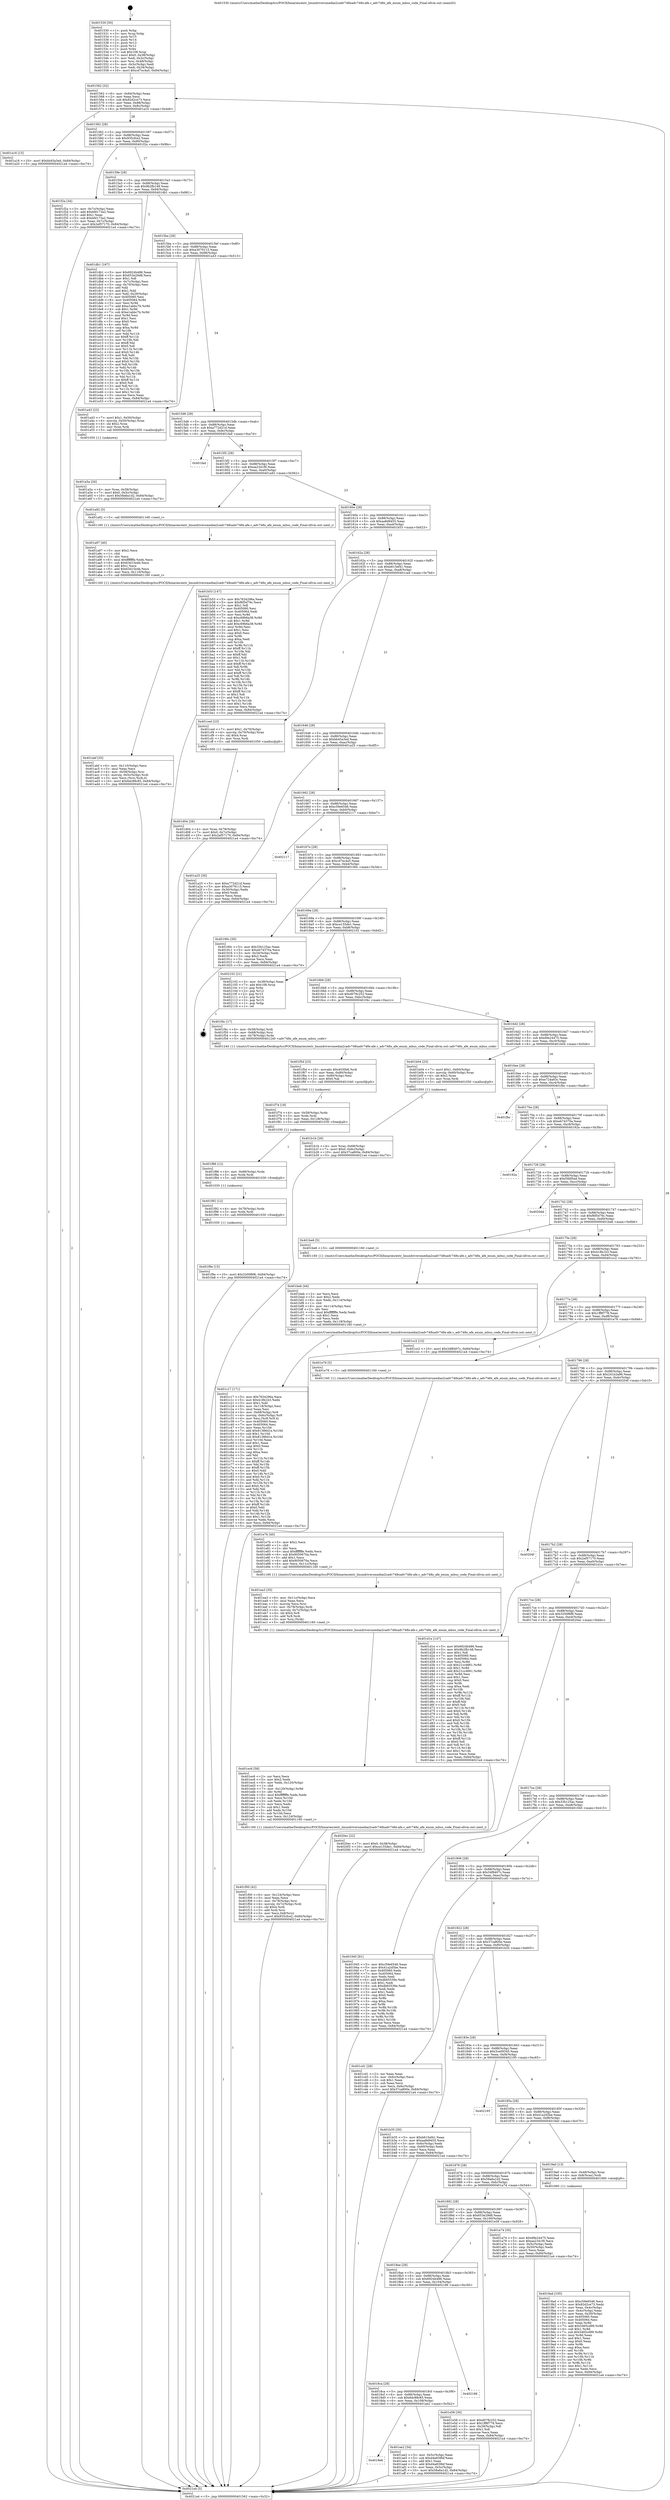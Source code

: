 digraph "0x401530" {
  label = "0x401530 (/mnt/c/Users/mathe/Desktop/tcc/POCII/binaries/extr_linuxdriversmediai2cadv748xadv748x-afe.c_adv748x_afe_enum_mbus_code_Final-ollvm.out::main(0))"
  labelloc = "t"
  node[shape=record]

  Entry [label="",width=0.3,height=0.3,shape=circle,fillcolor=black,style=filled]
  "0x401562" [label="{
     0x401562 [32]\l
     | [instrs]\l
     &nbsp;&nbsp;0x401562 \<+6\>: mov -0x84(%rbp),%eax\l
     &nbsp;&nbsp;0x401568 \<+2\>: mov %eax,%ecx\l
     &nbsp;&nbsp;0x40156a \<+6\>: sub $0x82d2ce73,%ecx\l
     &nbsp;&nbsp;0x401570 \<+6\>: mov %eax,-0x88(%rbp)\l
     &nbsp;&nbsp;0x401576 \<+6\>: mov %ecx,-0x8c(%rbp)\l
     &nbsp;&nbsp;0x40157c \<+6\>: je 0000000000401a16 \<main+0x4e6\>\l
  }"]
  "0x401a16" [label="{
     0x401a16 [15]\l
     | [instrs]\l
     &nbsp;&nbsp;0x401a16 \<+10\>: movl $0xbb45a3ed,-0x84(%rbp)\l
     &nbsp;&nbsp;0x401a20 \<+5\>: jmp 00000000004021a4 \<main+0xc74\>\l
  }"]
  "0x401582" [label="{
     0x401582 [28]\l
     | [instrs]\l
     &nbsp;&nbsp;0x401582 \<+5\>: jmp 0000000000401587 \<main+0x57\>\l
     &nbsp;&nbsp;0x401587 \<+6\>: mov -0x88(%rbp),%eax\l
     &nbsp;&nbsp;0x40158d \<+5\>: sub $0x935cfce2,%eax\l
     &nbsp;&nbsp;0x401592 \<+6\>: mov %eax,-0x90(%rbp)\l
     &nbsp;&nbsp;0x401598 \<+6\>: je 0000000000401f2a \<main+0x9fa\>\l
  }"]
  Exit [label="",width=0.3,height=0.3,shape=circle,fillcolor=black,style=filled,peripheries=2]
  "0x401f2a" [label="{
     0x401f2a [34]\l
     | [instrs]\l
     &nbsp;&nbsp;0x401f2a \<+3\>: mov -0x7c(%rbp),%eax\l
     &nbsp;&nbsp;0x401f2d \<+5\>: add $0xbfd173a2,%eax\l
     &nbsp;&nbsp;0x401f32 \<+3\>: add $0x1,%eax\l
     &nbsp;&nbsp;0x401f35 \<+5\>: sub $0xbfd173a2,%eax\l
     &nbsp;&nbsp;0x401f3a \<+3\>: mov %eax,-0x7c(%rbp)\l
     &nbsp;&nbsp;0x401f3d \<+10\>: movl $0x2ef57170,-0x84(%rbp)\l
     &nbsp;&nbsp;0x401f47 \<+5\>: jmp 00000000004021a4 \<main+0xc74\>\l
  }"]
  "0x40159e" [label="{
     0x40159e [28]\l
     | [instrs]\l
     &nbsp;&nbsp;0x40159e \<+5\>: jmp 00000000004015a3 \<main+0x73\>\l
     &nbsp;&nbsp;0x4015a3 \<+6\>: mov -0x88(%rbp),%eax\l
     &nbsp;&nbsp;0x4015a9 \<+5\>: sub $0x9b2fb148,%eax\l
     &nbsp;&nbsp;0x4015ae \<+6\>: mov %eax,-0x94(%rbp)\l
     &nbsp;&nbsp;0x4015b4 \<+6\>: je 0000000000401db1 \<main+0x881\>\l
  }"]
  "0x401f9e" [label="{
     0x401f9e [15]\l
     | [instrs]\l
     &nbsp;&nbsp;0x401f9e \<+10\>: movl $0x3200f6f6,-0x84(%rbp)\l
     &nbsp;&nbsp;0x401fa8 \<+5\>: jmp 00000000004021a4 \<main+0xc74\>\l
  }"]
  "0x401db1" [label="{
     0x401db1 [167]\l
     | [instrs]\l
     &nbsp;&nbsp;0x401db1 \<+5\>: mov $0x6924b486,%eax\l
     &nbsp;&nbsp;0x401db6 \<+5\>: mov $0x653e29d8,%ecx\l
     &nbsp;&nbsp;0x401dbb \<+2\>: mov $0x1,%dl\l
     &nbsp;&nbsp;0x401dbd \<+3\>: mov -0x7c(%rbp),%esi\l
     &nbsp;&nbsp;0x401dc0 \<+3\>: cmp -0x70(%rbp),%esi\l
     &nbsp;&nbsp;0x401dc3 \<+4\>: setl %dil\l
     &nbsp;&nbsp;0x401dc7 \<+4\>: and $0x1,%dil\l
     &nbsp;&nbsp;0x401dcb \<+4\>: mov %dil,-0x29(%rbp)\l
     &nbsp;&nbsp;0x401dcf \<+7\>: mov 0x405060,%esi\l
     &nbsp;&nbsp;0x401dd6 \<+8\>: mov 0x405064,%r8d\l
     &nbsp;&nbsp;0x401dde \<+3\>: mov %esi,%r9d\l
     &nbsp;&nbsp;0x401de1 \<+7\>: add $0xe1abbc7b,%r9d\l
     &nbsp;&nbsp;0x401de8 \<+4\>: sub $0x1,%r9d\l
     &nbsp;&nbsp;0x401dec \<+7\>: sub $0xe1abbc7b,%r9d\l
     &nbsp;&nbsp;0x401df3 \<+4\>: imul %r9d,%esi\l
     &nbsp;&nbsp;0x401df7 \<+3\>: and $0x1,%esi\l
     &nbsp;&nbsp;0x401dfa \<+3\>: cmp $0x0,%esi\l
     &nbsp;&nbsp;0x401dfd \<+4\>: sete %dil\l
     &nbsp;&nbsp;0x401e01 \<+4\>: cmp $0xa,%r8d\l
     &nbsp;&nbsp;0x401e05 \<+4\>: setl %r10b\l
     &nbsp;&nbsp;0x401e09 \<+3\>: mov %dil,%r11b\l
     &nbsp;&nbsp;0x401e0c \<+4\>: xor $0xff,%r11b\l
     &nbsp;&nbsp;0x401e10 \<+3\>: mov %r10b,%bl\l
     &nbsp;&nbsp;0x401e13 \<+3\>: xor $0xff,%bl\l
     &nbsp;&nbsp;0x401e16 \<+3\>: xor $0x0,%dl\l
     &nbsp;&nbsp;0x401e19 \<+3\>: mov %r11b,%r14b\l
     &nbsp;&nbsp;0x401e1c \<+4\>: and $0x0,%r14b\l
     &nbsp;&nbsp;0x401e20 \<+3\>: and %dl,%dil\l
     &nbsp;&nbsp;0x401e23 \<+3\>: mov %bl,%r15b\l
     &nbsp;&nbsp;0x401e26 \<+4\>: and $0x0,%r15b\l
     &nbsp;&nbsp;0x401e2a \<+3\>: and %dl,%r10b\l
     &nbsp;&nbsp;0x401e2d \<+3\>: or %dil,%r14b\l
     &nbsp;&nbsp;0x401e30 \<+3\>: or %r10b,%r15b\l
     &nbsp;&nbsp;0x401e33 \<+3\>: xor %r15b,%r14b\l
     &nbsp;&nbsp;0x401e36 \<+3\>: or %bl,%r11b\l
     &nbsp;&nbsp;0x401e39 \<+4\>: xor $0xff,%r11b\l
     &nbsp;&nbsp;0x401e3d \<+3\>: or $0x0,%dl\l
     &nbsp;&nbsp;0x401e40 \<+3\>: and %dl,%r11b\l
     &nbsp;&nbsp;0x401e43 \<+3\>: or %r11b,%r14b\l
     &nbsp;&nbsp;0x401e46 \<+4\>: test $0x1,%r14b\l
     &nbsp;&nbsp;0x401e4a \<+3\>: cmovne %ecx,%eax\l
     &nbsp;&nbsp;0x401e4d \<+6\>: mov %eax,-0x84(%rbp)\l
     &nbsp;&nbsp;0x401e53 \<+5\>: jmp 00000000004021a4 \<main+0xc74\>\l
  }"]
  "0x4015ba" [label="{
     0x4015ba [28]\l
     | [instrs]\l
     &nbsp;&nbsp;0x4015ba \<+5\>: jmp 00000000004015bf \<main+0x8f\>\l
     &nbsp;&nbsp;0x4015bf \<+6\>: mov -0x88(%rbp),%eax\l
     &nbsp;&nbsp;0x4015c5 \<+5\>: sub $0xa3079115,%eax\l
     &nbsp;&nbsp;0x4015ca \<+6\>: mov %eax,-0x98(%rbp)\l
     &nbsp;&nbsp;0x4015d0 \<+6\>: je 0000000000401a43 \<main+0x513\>\l
  }"]
  "0x401f92" [label="{
     0x401f92 [12]\l
     | [instrs]\l
     &nbsp;&nbsp;0x401f92 \<+4\>: mov -0x78(%rbp),%rdx\l
     &nbsp;&nbsp;0x401f96 \<+3\>: mov %rdx,%rdi\l
     &nbsp;&nbsp;0x401f99 \<+5\>: call 0000000000401030 \<free@plt\>\l
     | [calls]\l
     &nbsp;&nbsp;0x401030 \{1\} (unknown)\l
  }"]
  "0x401a43" [label="{
     0x401a43 [23]\l
     | [instrs]\l
     &nbsp;&nbsp;0x401a43 \<+7\>: movl $0x1,-0x50(%rbp)\l
     &nbsp;&nbsp;0x401a4a \<+4\>: movslq -0x50(%rbp),%rax\l
     &nbsp;&nbsp;0x401a4e \<+4\>: shl $0x2,%rax\l
     &nbsp;&nbsp;0x401a52 \<+3\>: mov %rax,%rdi\l
     &nbsp;&nbsp;0x401a55 \<+5\>: call 0000000000401050 \<malloc@plt\>\l
     | [calls]\l
     &nbsp;&nbsp;0x401050 \{1\} (unknown)\l
  }"]
  "0x4015d6" [label="{
     0x4015d6 [28]\l
     | [instrs]\l
     &nbsp;&nbsp;0x4015d6 \<+5\>: jmp 00000000004015db \<main+0xab\>\l
     &nbsp;&nbsp;0x4015db \<+6\>: mov -0x88(%rbp),%eax\l
     &nbsp;&nbsp;0x4015e1 \<+5\>: sub $0xa772d21d,%eax\l
     &nbsp;&nbsp;0x4015e6 \<+6\>: mov %eax,-0x9c(%rbp)\l
     &nbsp;&nbsp;0x4015ec \<+6\>: je 0000000000401fad \<main+0xa7d\>\l
  }"]
  "0x401f86" [label="{
     0x401f86 [12]\l
     | [instrs]\l
     &nbsp;&nbsp;0x401f86 \<+4\>: mov -0x68(%rbp),%rdx\l
     &nbsp;&nbsp;0x401f8a \<+3\>: mov %rdx,%rdi\l
     &nbsp;&nbsp;0x401f8d \<+5\>: call 0000000000401030 \<free@plt\>\l
     | [calls]\l
     &nbsp;&nbsp;0x401030 \{1\} (unknown)\l
  }"]
  "0x401fad" [label="{
     0x401fad\l
  }", style=dashed]
  "0x4015f2" [label="{
     0x4015f2 [28]\l
     | [instrs]\l
     &nbsp;&nbsp;0x4015f2 \<+5\>: jmp 00000000004015f7 \<main+0xc7\>\l
     &nbsp;&nbsp;0x4015f7 \<+6\>: mov -0x88(%rbp),%eax\l
     &nbsp;&nbsp;0x4015fd \<+5\>: sub $0xaa2341f0,%eax\l
     &nbsp;&nbsp;0x401602 \<+6\>: mov %eax,-0xa0(%rbp)\l
     &nbsp;&nbsp;0x401608 \<+6\>: je 0000000000401a92 \<main+0x562\>\l
  }"]
  "0x401f74" [label="{
     0x401f74 [18]\l
     | [instrs]\l
     &nbsp;&nbsp;0x401f74 \<+4\>: mov -0x58(%rbp),%rdx\l
     &nbsp;&nbsp;0x401f78 \<+3\>: mov %rdx,%rdi\l
     &nbsp;&nbsp;0x401f7b \<+6\>: mov %eax,-0x128(%rbp)\l
     &nbsp;&nbsp;0x401f81 \<+5\>: call 0000000000401030 \<free@plt\>\l
     | [calls]\l
     &nbsp;&nbsp;0x401030 \{1\} (unknown)\l
  }"]
  "0x401a92" [label="{
     0x401a92 [5]\l
     | [instrs]\l
     &nbsp;&nbsp;0x401a92 \<+5\>: call 0000000000401160 \<next_i\>\l
     | [calls]\l
     &nbsp;&nbsp;0x401160 \{1\} (/mnt/c/Users/mathe/Desktop/tcc/POCII/binaries/extr_linuxdriversmediai2cadv748xadv748x-afe.c_adv748x_afe_enum_mbus_code_Final-ollvm.out::next_i)\l
  }"]
  "0x40160e" [label="{
     0x40160e [28]\l
     | [instrs]\l
     &nbsp;&nbsp;0x40160e \<+5\>: jmp 0000000000401613 \<main+0xe3\>\l
     &nbsp;&nbsp;0x401613 \<+6\>: mov -0x88(%rbp),%eax\l
     &nbsp;&nbsp;0x401619 \<+5\>: sub $0xaa8d9455,%eax\l
     &nbsp;&nbsp;0x40161e \<+6\>: mov %eax,-0xa4(%rbp)\l
     &nbsp;&nbsp;0x401624 \<+6\>: je 0000000000401b53 \<main+0x623\>\l
  }"]
  "0x401f5d" [label="{
     0x401f5d [23]\l
     | [instrs]\l
     &nbsp;&nbsp;0x401f5d \<+10\>: movabs $0x4030b6,%rdi\l
     &nbsp;&nbsp;0x401f67 \<+3\>: mov %eax,-0x80(%rbp)\l
     &nbsp;&nbsp;0x401f6a \<+3\>: mov -0x80(%rbp),%esi\l
     &nbsp;&nbsp;0x401f6d \<+2\>: mov $0x0,%al\l
     &nbsp;&nbsp;0x401f6f \<+5\>: call 0000000000401040 \<printf@plt\>\l
     | [calls]\l
     &nbsp;&nbsp;0x401040 \{1\} (unknown)\l
  }"]
  "0x401b53" [label="{
     0x401b53 [147]\l
     | [instrs]\l
     &nbsp;&nbsp;0x401b53 \<+5\>: mov $0x7634296a,%eax\l
     &nbsp;&nbsp;0x401b58 \<+5\>: mov $0xf6f5d76c,%ecx\l
     &nbsp;&nbsp;0x401b5d \<+2\>: mov $0x1,%dl\l
     &nbsp;&nbsp;0x401b5f \<+7\>: mov 0x405060,%esi\l
     &nbsp;&nbsp;0x401b66 \<+7\>: mov 0x405064,%edi\l
     &nbsp;&nbsp;0x401b6d \<+3\>: mov %esi,%r8d\l
     &nbsp;&nbsp;0x401b70 \<+7\>: sub $0xc69b6a38,%r8d\l
     &nbsp;&nbsp;0x401b77 \<+4\>: sub $0x1,%r8d\l
     &nbsp;&nbsp;0x401b7b \<+7\>: add $0xc69b6a38,%r8d\l
     &nbsp;&nbsp;0x401b82 \<+4\>: imul %r8d,%esi\l
     &nbsp;&nbsp;0x401b86 \<+3\>: and $0x1,%esi\l
     &nbsp;&nbsp;0x401b89 \<+3\>: cmp $0x0,%esi\l
     &nbsp;&nbsp;0x401b8c \<+4\>: sete %r9b\l
     &nbsp;&nbsp;0x401b90 \<+3\>: cmp $0xa,%edi\l
     &nbsp;&nbsp;0x401b93 \<+4\>: setl %r10b\l
     &nbsp;&nbsp;0x401b97 \<+3\>: mov %r9b,%r11b\l
     &nbsp;&nbsp;0x401b9a \<+4\>: xor $0xff,%r11b\l
     &nbsp;&nbsp;0x401b9e \<+3\>: mov %r10b,%bl\l
     &nbsp;&nbsp;0x401ba1 \<+3\>: xor $0xff,%bl\l
     &nbsp;&nbsp;0x401ba4 \<+3\>: xor $0x1,%dl\l
     &nbsp;&nbsp;0x401ba7 \<+3\>: mov %r11b,%r14b\l
     &nbsp;&nbsp;0x401baa \<+4\>: and $0xff,%r14b\l
     &nbsp;&nbsp;0x401bae \<+3\>: and %dl,%r9b\l
     &nbsp;&nbsp;0x401bb1 \<+3\>: mov %bl,%r15b\l
     &nbsp;&nbsp;0x401bb4 \<+4\>: and $0xff,%r15b\l
     &nbsp;&nbsp;0x401bb8 \<+3\>: and %dl,%r10b\l
     &nbsp;&nbsp;0x401bbb \<+3\>: or %r9b,%r14b\l
     &nbsp;&nbsp;0x401bbe \<+3\>: or %r10b,%r15b\l
     &nbsp;&nbsp;0x401bc1 \<+3\>: xor %r15b,%r14b\l
     &nbsp;&nbsp;0x401bc4 \<+3\>: or %bl,%r11b\l
     &nbsp;&nbsp;0x401bc7 \<+4\>: xor $0xff,%r11b\l
     &nbsp;&nbsp;0x401bcb \<+3\>: or $0x1,%dl\l
     &nbsp;&nbsp;0x401bce \<+3\>: and %dl,%r11b\l
     &nbsp;&nbsp;0x401bd1 \<+3\>: or %r11b,%r14b\l
     &nbsp;&nbsp;0x401bd4 \<+4\>: test $0x1,%r14b\l
     &nbsp;&nbsp;0x401bd8 \<+3\>: cmovne %ecx,%eax\l
     &nbsp;&nbsp;0x401bdb \<+6\>: mov %eax,-0x84(%rbp)\l
     &nbsp;&nbsp;0x401be1 \<+5\>: jmp 00000000004021a4 \<main+0xc74\>\l
  }"]
  "0x40162a" [label="{
     0x40162a [28]\l
     | [instrs]\l
     &nbsp;&nbsp;0x40162a \<+5\>: jmp 000000000040162f \<main+0xff\>\l
     &nbsp;&nbsp;0x40162f \<+6\>: mov -0x88(%rbp),%eax\l
     &nbsp;&nbsp;0x401635 \<+5\>: sub $0xb615ef41,%eax\l
     &nbsp;&nbsp;0x40163a \<+6\>: mov %eax,-0xa8(%rbp)\l
     &nbsp;&nbsp;0x401640 \<+6\>: je 0000000000401ced \<main+0x7bd\>\l
  }"]
  "0x401f00" [label="{
     0x401f00 [42]\l
     | [instrs]\l
     &nbsp;&nbsp;0x401f00 \<+6\>: mov -0x124(%rbp),%ecx\l
     &nbsp;&nbsp;0x401f06 \<+3\>: imul %eax,%ecx\l
     &nbsp;&nbsp;0x401f09 \<+4\>: mov -0x78(%rbp),%rsi\l
     &nbsp;&nbsp;0x401f0d \<+4\>: movslq -0x7c(%rbp),%rdi\l
     &nbsp;&nbsp;0x401f11 \<+4\>: shl $0x4,%rdi\l
     &nbsp;&nbsp;0x401f15 \<+3\>: add %rdi,%rsi\l
     &nbsp;&nbsp;0x401f18 \<+3\>: mov %ecx,0x8(%rsi)\l
     &nbsp;&nbsp;0x401f1b \<+10\>: movl $0x935cfce2,-0x84(%rbp)\l
     &nbsp;&nbsp;0x401f25 \<+5\>: jmp 00000000004021a4 \<main+0xc74\>\l
  }"]
  "0x401ced" [label="{
     0x401ced [23]\l
     | [instrs]\l
     &nbsp;&nbsp;0x401ced \<+7\>: movl $0x1,-0x70(%rbp)\l
     &nbsp;&nbsp;0x401cf4 \<+4\>: movslq -0x70(%rbp),%rax\l
     &nbsp;&nbsp;0x401cf8 \<+4\>: shl $0x4,%rax\l
     &nbsp;&nbsp;0x401cfc \<+3\>: mov %rax,%rdi\l
     &nbsp;&nbsp;0x401cff \<+5\>: call 0000000000401050 \<malloc@plt\>\l
     | [calls]\l
     &nbsp;&nbsp;0x401050 \{1\} (unknown)\l
  }"]
  "0x401646" [label="{
     0x401646 [28]\l
     | [instrs]\l
     &nbsp;&nbsp;0x401646 \<+5\>: jmp 000000000040164b \<main+0x11b\>\l
     &nbsp;&nbsp;0x40164b \<+6\>: mov -0x88(%rbp),%eax\l
     &nbsp;&nbsp;0x401651 \<+5\>: sub $0xbb45a3ed,%eax\l
     &nbsp;&nbsp;0x401656 \<+6\>: mov %eax,-0xac(%rbp)\l
     &nbsp;&nbsp;0x40165c \<+6\>: je 0000000000401a25 \<main+0x4f5\>\l
  }"]
  "0x401ec6" [label="{
     0x401ec6 [58]\l
     | [instrs]\l
     &nbsp;&nbsp;0x401ec6 \<+2\>: xor %ecx,%ecx\l
     &nbsp;&nbsp;0x401ec8 \<+5\>: mov $0x2,%edx\l
     &nbsp;&nbsp;0x401ecd \<+6\>: mov %edx,-0x120(%rbp)\l
     &nbsp;&nbsp;0x401ed3 \<+1\>: cltd\l
     &nbsp;&nbsp;0x401ed4 \<+7\>: mov -0x120(%rbp),%r9d\l
     &nbsp;&nbsp;0x401edb \<+3\>: idiv %r9d\l
     &nbsp;&nbsp;0x401ede \<+6\>: imul $0xfffffffe,%edx,%edx\l
     &nbsp;&nbsp;0x401ee4 \<+3\>: mov %ecx,%r10d\l
     &nbsp;&nbsp;0x401ee7 \<+3\>: sub %edx,%r10d\l
     &nbsp;&nbsp;0x401eea \<+2\>: mov %ecx,%edx\l
     &nbsp;&nbsp;0x401eec \<+3\>: sub $0x1,%edx\l
     &nbsp;&nbsp;0x401eef \<+3\>: add %edx,%r10d\l
     &nbsp;&nbsp;0x401ef2 \<+3\>: sub %r10d,%ecx\l
     &nbsp;&nbsp;0x401ef5 \<+6\>: mov %ecx,-0x124(%rbp)\l
     &nbsp;&nbsp;0x401efb \<+5\>: call 0000000000401160 \<next_i\>\l
     | [calls]\l
     &nbsp;&nbsp;0x401160 \{1\} (/mnt/c/Users/mathe/Desktop/tcc/POCII/binaries/extr_linuxdriversmediai2cadv748xadv748x-afe.c_adv748x_afe_enum_mbus_code_Final-ollvm.out::next_i)\l
  }"]
  "0x401a25" [label="{
     0x401a25 [30]\l
     | [instrs]\l
     &nbsp;&nbsp;0x401a25 \<+5\>: mov $0xa772d21d,%eax\l
     &nbsp;&nbsp;0x401a2a \<+5\>: mov $0xa3079115,%ecx\l
     &nbsp;&nbsp;0x401a2f \<+3\>: mov -0x30(%rbp),%edx\l
     &nbsp;&nbsp;0x401a32 \<+3\>: cmp $0x0,%edx\l
     &nbsp;&nbsp;0x401a35 \<+3\>: cmove %ecx,%eax\l
     &nbsp;&nbsp;0x401a38 \<+6\>: mov %eax,-0x84(%rbp)\l
     &nbsp;&nbsp;0x401a3e \<+5\>: jmp 00000000004021a4 \<main+0xc74\>\l
  }"]
  "0x401662" [label="{
     0x401662 [28]\l
     | [instrs]\l
     &nbsp;&nbsp;0x401662 \<+5\>: jmp 0000000000401667 \<main+0x137\>\l
     &nbsp;&nbsp;0x401667 \<+6\>: mov -0x88(%rbp),%eax\l
     &nbsp;&nbsp;0x40166d \<+5\>: sub $0xc59e6546,%eax\l
     &nbsp;&nbsp;0x401672 \<+6\>: mov %eax,-0xb0(%rbp)\l
     &nbsp;&nbsp;0x401678 \<+6\>: je 0000000000402117 \<main+0xbe7\>\l
  }"]
  "0x401ea3" [label="{
     0x401ea3 [35]\l
     | [instrs]\l
     &nbsp;&nbsp;0x401ea3 \<+6\>: mov -0x11c(%rbp),%ecx\l
     &nbsp;&nbsp;0x401ea9 \<+3\>: imul %eax,%ecx\l
     &nbsp;&nbsp;0x401eac \<+3\>: movslq %ecx,%rsi\l
     &nbsp;&nbsp;0x401eaf \<+4\>: mov -0x78(%rbp),%rdi\l
     &nbsp;&nbsp;0x401eb3 \<+4\>: movslq -0x7c(%rbp),%r8\l
     &nbsp;&nbsp;0x401eb7 \<+4\>: shl $0x4,%r8\l
     &nbsp;&nbsp;0x401ebb \<+3\>: add %r8,%rdi\l
     &nbsp;&nbsp;0x401ebe \<+3\>: mov %rsi,(%rdi)\l
     &nbsp;&nbsp;0x401ec1 \<+5\>: call 0000000000401160 \<next_i\>\l
     | [calls]\l
     &nbsp;&nbsp;0x401160 \{1\} (/mnt/c/Users/mathe/Desktop/tcc/POCII/binaries/extr_linuxdriversmediai2cadv748xadv748x-afe.c_adv748x_afe_enum_mbus_code_Final-ollvm.out::next_i)\l
  }"]
  "0x402117" [label="{
     0x402117\l
  }", style=dashed]
  "0x40167e" [label="{
     0x40167e [28]\l
     | [instrs]\l
     &nbsp;&nbsp;0x40167e \<+5\>: jmp 0000000000401683 \<main+0x153\>\l
     &nbsp;&nbsp;0x401683 \<+6\>: mov -0x88(%rbp),%eax\l
     &nbsp;&nbsp;0x401689 \<+5\>: sub $0xcd7ec4a5,%eax\l
     &nbsp;&nbsp;0x40168e \<+6\>: mov %eax,-0xb4(%rbp)\l
     &nbsp;&nbsp;0x401694 \<+6\>: je 000000000040190c \<main+0x3dc\>\l
  }"]
  "0x401e7b" [label="{
     0x401e7b [40]\l
     | [instrs]\l
     &nbsp;&nbsp;0x401e7b \<+5\>: mov $0x2,%ecx\l
     &nbsp;&nbsp;0x401e80 \<+1\>: cltd\l
     &nbsp;&nbsp;0x401e81 \<+2\>: idiv %ecx\l
     &nbsp;&nbsp;0x401e83 \<+6\>: imul $0xfffffffe,%edx,%ecx\l
     &nbsp;&nbsp;0x401e89 \<+6\>: sub $0x9050670a,%ecx\l
     &nbsp;&nbsp;0x401e8f \<+3\>: add $0x1,%ecx\l
     &nbsp;&nbsp;0x401e92 \<+6\>: add $0x9050670a,%ecx\l
     &nbsp;&nbsp;0x401e98 \<+6\>: mov %ecx,-0x11c(%rbp)\l
     &nbsp;&nbsp;0x401e9e \<+5\>: call 0000000000401160 \<next_i\>\l
     | [calls]\l
     &nbsp;&nbsp;0x401160 \{1\} (/mnt/c/Users/mathe/Desktop/tcc/POCII/binaries/extr_linuxdriversmediai2cadv748xadv748x-afe.c_adv748x_afe_enum_mbus_code_Final-ollvm.out::next_i)\l
  }"]
  "0x40190c" [label="{
     0x40190c [30]\l
     | [instrs]\l
     &nbsp;&nbsp;0x40190c \<+5\>: mov $0x33b125ac,%eax\l
     &nbsp;&nbsp;0x401911 \<+5\>: mov $0xeb74370a,%ecx\l
     &nbsp;&nbsp;0x401916 \<+3\>: mov -0x34(%rbp),%edx\l
     &nbsp;&nbsp;0x401919 \<+3\>: cmp $0x2,%edx\l
     &nbsp;&nbsp;0x40191c \<+3\>: cmovne %ecx,%eax\l
     &nbsp;&nbsp;0x40191f \<+6\>: mov %eax,-0x84(%rbp)\l
     &nbsp;&nbsp;0x401925 \<+5\>: jmp 00000000004021a4 \<main+0xc74\>\l
  }"]
  "0x40169a" [label="{
     0x40169a [28]\l
     | [instrs]\l
     &nbsp;&nbsp;0x40169a \<+5\>: jmp 000000000040169f \<main+0x16f\>\l
     &nbsp;&nbsp;0x40169f \<+6\>: mov -0x88(%rbp),%eax\l
     &nbsp;&nbsp;0x4016a5 \<+5\>: sub $0xce155de1,%eax\l
     &nbsp;&nbsp;0x4016aa \<+6\>: mov %eax,-0xb8(%rbp)\l
     &nbsp;&nbsp;0x4016b0 \<+6\>: je 0000000000402102 \<main+0xbd2\>\l
  }"]
  "0x4021a4" [label="{
     0x4021a4 [5]\l
     | [instrs]\l
     &nbsp;&nbsp;0x4021a4 \<+5\>: jmp 0000000000401562 \<main+0x32\>\l
  }"]
  "0x401530" [label="{
     0x401530 [50]\l
     | [instrs]\l
     &nbsp;&nbsp;0x401530 \<+1\>: push %rbp\l
     &nbsp;&nbsp;0x401531 \<+3\>: mov %rsp,%rbp\l
     &nbsp;&nbsp;0x401534 \<+2\>: push %r15\l
     &nbsp;&nbsp;0x401536 \<+2\>: push %r14\l
     &nbsp;&nbsp;0x401538 \<+2\>: push %r13\l
     &nbsp;&nbsp;0x40153a \<+2\>: push %r12\l
     &nbsp;&nbsp;0x40153c \<+1\>: push %rbx\l
     &nbsp;&nbsp;0x40153d \<+7\>: sub $0x108,%rsp\l
     &nbsp;&nbsp;0x401544 \<+7\>: movl $0x0,-0x38(%rbp)\l
     &nbsp;&nbsp;0x40154b \<+3\>: mov %edi,-0x3c(%rbp)\l
     &nbsp;&nbsp;0x40154e \<+4\>: mov %rsi,-0x48(%rbp)\l
     &nbsp;&nbsp;0x401552 \<+3\>: mov -0x3c(%rbp),%edi\l
     &nbsp;&nbsp;0x401555 \<+3\>: mov %edi,-0x34(%rbp)\l
     &nbsp;&nbsp;0x401558 \<+10\>: movl $0xcd7ec4a5,-0x84(%rbp)\l
  }"]
  "0x401d04" [label="{
     0x401d04 [26]\l
     | [instrs]\l
     &nbsp;&nbsp;0x401d04 \<+4\>: mov %rax,-0x78(%rbp)\l
     &nbsp;&nbsp;0x401d08 \<+7\>: movl $0x0,-0x7c(%rbp)\l
     &nbsp;&nbsp;0x401d0f \<+10\>: movl $0x2ef57170,-0x84(%rbp)\l
     &nbsp;&nbsp;0x401d19 \<+5\>: jmp 00000000004021a4 \<main+0xc74\>\l
  }"]
  "0x402102" [label="{
     0x402102 [21]\l
     | [instrs]\l
     &nbsp;&nbsp;0x402102 \<+3\>: mov -0x38(%rbp),%eax\l
     &nbsp;&nbsp;0x402105 \<+7\>: add $0x108,%rsp\l
     &nbsp;&nbsp;0x40210c \<+1\>: pop %rbx\l
     &nbsp;&nbsp;0x40210d \<+2\>: pop %r12\l
     &nbsp;&nbsp;0x40210f \<+2\>: pop %r13\l
     &nbsp;&nbsp;0x402111 \<+2\>: pop %r14\l
     &nbsp;&nbsp;0x402113 \<+2\>: pop %r15\l
     &nbsp;&nbsp;0x402115 \<+1\>: pop %rbp\l
     &nbsp;&nbsp;0x402116 \<+1\>: ret\l
  }"]
  "0x4016b6" [label="{
     0x4016b6 [28]\l
     | [instrs]\l
     &nbsp;&nbsp;0x4016b6 \<+5\>: jmp 00000000004016bb \<main+0x18b\>\l
     &nbsp;&nbsp;0x4016bb \<+6\>: mov -0x88(%rbp),%eax\l
     &nbsp;&nbsp;0x4016c1 \<+5\>: sub $0xd079c252,%eax\l
     &nbsp;&nbsp;0x4016c6 \<+6\>: mov %eax,-0xbc(%rbp)\l
     &nbsp;&nbsp;0x4016cc \<+6\>: je 0000000000401f4c \<main+0xa1c\>\l
  }"]
  "0x401c17" [label="{
     0x401c17 [171]\l
     | [instrs]\l
     &nbsp;&nbsp;0x401c17 \<+5\>: mov $0x7634296a,%ecx\l
     &nbsp;&nbsp;0x401c1c \<+5\>: mov $0x418b1b3,%edx\l
     &nbsp;&nbsp;0x401c21 \<+3\>: mov $0x1,%dil\l
     &nbsp;&nbsp;0x401c24 \<+6\>: mov -0x118(%rbp),%esi\l
     &nbsp;&nbsp;0x401c2a \<+3\>: imul %eax,%esi\l
     &nbsp;&nbsp;0x401c2d \<+4\>: mov -0x68(%rbp),%r8\l
     &nbsp;&nbsp;0x401c31 \<+4\>: movslq -0x6c(%rbp),%r9\l
     &nbsp;&nbsp;0x401c35 \<+4\>: mov %esi,(%r8,%r9,4)\l
     &nbsp;&nbsp;0x401c39 \<+7\>: mov 0x405060,%eax\l
     &nbsp;&nbsp;0x401c40 \<+7\>: mov 0x405064,%esi\l
     &nbsp;&nbsp;0x401c47 \<+3\>: mov %eax,%r10d\l
     &nbsp;&nbsp;0x401c4a \<+7\>: add $0x81386d1e,%r10d\l
     &nbsp;&nbsp;0x401c51 \<+4\>: sub $0x1,%r10d\l
     &nbsp;&nbsp;0x401c55 \<+7\>: sub $0x81386d1e,%r10d\l
     &nbsp;&nbsp;0x401c5c \<+4\>: imul %r10d,%eax\l
     &nbsp;&nbsp;0x401c60 \<+3\>: and $0x1,%eax\l
     &nbsp;&nbsp;0x401c63 \<+3\>: cmp $0x0,%eax\l
     &nbsp;&nbsp;0x401c66 \<+4\>: sete %r11b\l
     &nbsp;&nbsp;0x401c6a \<+3\>: cmp $0xa,%esi\l
     &nbsp;&nbsp;0x401c6d \<+3\>: setl %bl\l
     &nbsp;&nbsp;0x401c70 \<+3\>: mov %r11b,%r14b\l
     &nbsp;&nbsp;0x401c73 \<+4\>: xor $0xff,%r14b\l
     &nbsp;&nbsp;0x401c77 \<+3\>: mov %bl,%r15b\l
     &nbsp;&nbsp;0x401c7a \<+4\>: xor $0xff,%r15b\l
     &nbsp;&nbsp;0x401c7e \<+4\>: xor $0x0,%dil\l
     &nbsp;&nbsp;0x401c82 \<+3\>: mov %r14b,%r12b\l
     &nbsp;&nbsp;0x401c85 \<+4\>: and $0x0,%r12b\l
     &nbsp;&nbsp;0x401c89 \<+3\>: and %dil,%r11b\l
     &nbsp;&nbsp;0x401c8c \<+3\>: mov %r15b,%r13b\l
     &nbsp;&nbsp;0x401c8f \<+4\>: and $0x0,%r13b\l
     &nbsp;&nbsp;0x401c93 \<+3\>: and %dil,%bl\l
     &nbsp;&nbsp;0x401c96 \<+3\>: or %r11b,%r12b\l
     &nbsp;&nbsp;0x401c99 \<+3\>: or %bl,%r13b\l
     &nbsp;&nbsp;0x401c9c \<+3\>: xor %r13b,%r12b\l
     &nbsp;&nbsp;0x401c9f \<+3\>: or %r15b,%r14b\l
     &nbsp;&nbsp;0x401ca2 \<+4\>: xor $0xff,%r14b\l
     &nbsp;&nbsp;0x401ca6 \<+4\>: or $0x0,%dil\l
     &nbsp;&nbsp;0x401caa \<+3\>: and %dil,%r14b\l
     &nbsp;&nbsp;0x401cad \<+3\>: or %r14b,%r12b\l
     &nbsp;&nbsp;0x401cb0 \<+4\>: test $0x1,%r12b\l
     &nbsp;&nbsp;0x401cb4 \<+3\>: cmovne %edx,%ecx\l
     &nbsp;&nbsp;0x401cb7 \<+6\>: mov %ecx,-0x84(%rbp)\l
     &nbsp;&nbsp;0x401cbd \<+5\>: jmp 00000000004021a4 \<main+0xc74\>\l
  }"]
  "0x401f4c" [label="{
     0x401f4c [17]\l
     | [instrs]\l
     &nbsp;&nbsp;0x401f4c \<+4\>: mov -0x58(%rbp),%rdi\l
     &nbsp;&nbsp;0x401f50 \<+4\>: mov -0x68(%rbp),%rsi\l
     &nbsp;&nbsp;0x401f54 \<+4\>: mov -0x78(%rbp),%rdx\l
     &nbsp;&nbsp;0x401f58 \<+5\>: call 0000000000401240 \<adv748x_afe_enum_mbus_code\>\l
     | [calls]\l
     &nbsp;&nbsp;0x401240 \{1\} (/mnt/c/Users/mathe/Desktop/tcc/POCII/binaries/extr_linuxdriversmediai2cadv748xadv748x-afe.c_adv748x_afe_enum_mbus_code_Final-ollvm.out::adv748x_afe_enum_mbus_code)\l
  }"]
  "0x4016d2" [label="{
     0x4016d2 [28]\l
     | [instrs]\l
     &nbsp;&nbsp;0x4016d2 \<+5\>: jmp 00000000004016d7 \<main+0x1a7\>\l
     &nbsp;&nbsp;0x4016d7 \<+6\>: mov -0x88(%rbp),%eax\l
     &nbsp;&nbsp;0x4016dd \<+5\>: sub $0xd9e24475,%eax\l
     &nbsp;&nbsp;0x4016e2 \<+6\>: mov %eax,-0xc0(%rbp)\l
     &nbsp;&nbsp;0x4016e8 \<+6\>: je 0000000000401b04 \<main+0x5d4\>\l
  }"]
  "0x401beb" [label="{
     0x401beb [44]\l
     | [instrs]\l
     &nbsp;&nbsp;0x401beb \<+2\>: xor %ecx,%ecx\l
     &nbsp;&nbsp;0x401bed \<+5\>: mov $0x2,%edx\l
     &nbsp;&nbsp;0x401bf2 \<+6\>: mov %edx,-0x114(%rbp)\l
     &nbsp;&nbsp;0x401bf8 \<+1\>: cltd\l
     &nbsp;&nbsp;0x401bf9 \<+6\>: mov -0x114(%rbp),%esi\l
     &nbsp;&nbsp;0x401bff \<+2\>: idiv %esi\l
     &nbsp;&nbsp;0x401c01 \<+6\>: imul $0xfffffffe,%edx,%edx\l
     &nbsp;&nbsp;0x401c07 \<+3\>: sub $0x1,%ecx\l
     &nbsp;&nbsp;0x401c0a \<+2\>: sub %ecx,%edx\l
     &nbsp;&nbsp;0x401c0c \<+6\>: mov %edx,-0x118(%rbp)\l
     &nbsp;&nbsp;0x401c12 \<+5\>: call 0000000000401160 \<next_i\>\l
     | [calls]\l
     &nbsp;&nbsp;0x401160 \{1\} (/mnt/c/Users/mathe/Desktop/tcc/POCII/binaries/extr_linuxdriversmediai2cadv748xadv748x-afe.c_adv748x_afe_enum_mbus_code_Final-ollvm.out::next_i)\l
  }"]
  "0x401b04" [label="{
     0x401b04 [23]\l
     | [instrs]\l
     &nbsp;&nbsp;0x401b04 \<+7\>: movl $0x1,-0x60(%rbp)\l
     &nbsp;&nbsp;0x401b0b \<+4\>: movslq -0x60(%rbp),%rax\l
     &nbsp;&nbsp;0x401b0f \<+4\>: shl $0x2,%rax\l
     &nbsp;&nbsp;0x401b13 \<+3\>: mov %rax,%rdi\l
     &nbsp;&nbsp;0x401b16 \<+5\>: call 0000000000401050 \<malloc@plt\>\l
     | [calls]\l
     &nbsp;&nbsp;0x401050 \{1\} (unknown)\l
  }"]
  "0x4016ee" [label="{
     0x4016ee [28]\l
     | [instrs]\l
     &nbsp;&nbsp;0x4016ee \<+5\>: jmp 00000000004016f3 \<main+0x1c3\>\l
     &nbsp;&nbsp;0x4016f3 \<+6\>: mov -0x88(%rbp),%eax\l
     &nbsp;&nbsp;0x4016f9 \<+5\>: sub $0xe724a63c,%eax\l
     &nbsp;&nbsp;0x4016fe \<+6\>: mov %eax,-0xc4(%rbp)\l
     &nbsp;&nbsp;0x401704 \<+6\>: je 0000000000401fbc \<main+0xa8c\>\l
  }"]
  "0x401b1b" [label="{
     0x401b1b [26]\l
     | [instrs]\l
     &nbsp;&nbsp;0x401b1b \<+4\>: mov %rax,-0x68(%rbp)\l
     &nbsp;&nbsp;0x401b1f \<+7\>: movl $0x0,-0x6c(%rbp)\l
     &nbsp;&nbsp;0x401b26 \<+10\>: movl $0x37ca800e,-0x84(%rbp)\l
     &nbsp;&nbsp;0x401b30 \<+5\>: jmp 00000000004021a4 \<main+0xc74\>\l
  }"]
  "0x401fbc" [label="{
     0x401fbc\l
  }", style=dashed]
  "0x40170a" [label="{
     0x40170a [28]\l
     | [instrs]\l
     &nbsp;&nbsp;0x40170a \<+5\>: jmp 000000000040170f \<main+0x1df\>\l
     &nbsp;&nbsp;0x40170f \<+6\>: mov -0x88(%rbp),%eax\l
     &nbsp;&nbsp;0x401715 \<+5\>: sub $0xeb74370a,%eax\l
     &nbsp;&nbsp;0x40171a \<+6\>: mov %eax,-0xc8(%rbp)\l
     &nbsp;&nbsp;0x401720 \<+6\>: je 000000000040192a \<main+0x3fa\>\l
  }"]
  "0x4018e6" [label="{
     0x4018e6\l
  }", style=dashed]
  "0x40192a" [label="{
     0x40192a\l
  }", style=dashed]
  "0x401726" [label="{
     0x401726 [28]\l
     | [instrs]\l
     &nbsp;&nbsp;0x401726 \<+5\>: jmp 000000000040172b \<main+0x1fb\>\l
     &nbsp;&nbsp;0x40172b \<+6\>: mov -0x88(%rbp),%eax\l
     &nbsp;&nbsp;0x401731 \<+5\>: sub $0xf3fdf5ad,%eax\l
     &nbsp;&nbsp;0x401736 \<+6\>: mov %eax,-0xcc(%rbp)\l
     &nbsp;&nbsp;0x40173c \<+6\>: je 00000000004020dd \<main+0xbad\>\l
  }"]
  "0x401ae2" [label="{
     0x401ae2 [34]\l
     | [instrs]\l
     &nbsp;&nbsp;0x401ae2 \<+3\>: mov -0x5c(%rbp),%eax\l
     &nbsp;&nbsp;0x401ae5 \<+5\>: sub $0xd4a839bf,%eax\l
     &nbsp;&nbsp;0x401aea \<+3\>: add $0x1,%eax\l
     &nbsp;&nbsp;0x401aed \<+5\>: add $0xd4a839bf,%eax\l
     &nbsp;&nbsp;0x401af2 \<+3\>: mov %eax,-0x5c(%rbp)\l
     &nbsp;&nbsp;0x401af5 \<+10\>: movl $0x58a6a1d2,-0x84(%rbp)\l
     &nbsp;&nbsp;0x401aff \<+5\>: jmp 00000000004021a4 \<main+0xc74\>\l
  }"]
  "0x4020dd" [label="{
     0x4020dd\l
  }", style=dashed]
  "0x401742" [label="{
     0x401742 [28]\l
     | [instrs]\l
     &nbsp;&nbsp;0x401742 \<+5\>: jmp 0000000000401747 \<main+0x217\>\l
     &nbsp;&nbsp;0x401747 \<+6\>: mov -0x88(%rbp),%eax\l
     &nbsp;&nbsp;0x40174d \<+5\>: sub $0xf6f5d76c,%eax\l
     &nbsp;&nbsp;0x401752 \<+6\>: mov %eax,-0xd0(%rbp)\l
     &nbsp;&nbsp;0x401758 \<+6\>: je 0000000000401be6 \<main+0x6b6\>\l
  }"]
  "0x4018ca" [label="{
     0x4018ca [28]\l
     | [instrs]\l
     &nbsp;&nbsp;0x4018ca \<+5\>: jmp 00000000004018cf \<main+0x39f\>\l
     &nbsp;&nbsp;0x4018cf \<+6\>: mov -0x88(%rbp),%eax\l
     &nbsp;&nbsp;0x4018d5 \<+5\>: sub $0x6dc88c85,%eax\l
     &nbsp;&nbsp;0x4018da \<+6\>: mov %eax,-0x108(%rbp)\l
     &nbsp;&nbsp;0x4018e0 \<+6\>: je 0000000000401ae2 \<main+0x5b2\>\l
  }"]
  "0x401be6" [label="{
     0x401be6 [5]\l
     | [instrs]\l
     &nbsp;&nbsp;0x401be6 \<+5\>: call 0000000000401160 \<next_i\>\l
     | [calls]\l
     &nbsp;&nbsp;0x401160 \{1\} (/mnt/c/Users/mathe/Desktop/tcc/POCII/binaries/extr_linuxdriversmediai2cadv748xadv748x-afe.c_adv748x_afe_enum_mbus_code_Final-ollvm.out::next_i)\l
  }"]
  "0x40175e" [label="{
     0x40175e [28]\l
     | [instrs]\l
     &nbsp;&nbsp;0x40175e \<+5\>: jmp 0000000000401763 \<main+0x233\>\l
     &nbsp;&nbsp;0x401763 \<+6\>: mov -0x88(%rbp),%eax\l
     &nbsp;&nbsp;0x401769 \<+5\>: sub $0x418b1b3,%eax\l
     &nbsp;&nbsp;0x40176e \<+6\>: mov %eax,-0xd4(%rbp)\l
     &nbsp;&nbsp;0x401774 \<+6\>: je 0000000000401cc2 \<main+0x792\>\l
  }"]
  "0x402186" [label="{
     0x402186\l
  }", style=dashed]
  "0x401cc2" [label="{
     0x401cc2 [15]\l
     | [instrs]\l
     &nbsp;&nbsp;0x401cc2 \<+10\>: movl $0x34f8407c,-0x84(%rbp)\l
     &nbsp;&nbsp;0x401ccc \<+5\>: jmp 00000000004021a4 \<main+0xc74\>\l
  }"]
  "0x40177a" [label="{
     0x40177a [28]\l
     | [instrs]\l
     &nbsp;&nbsp;0x40177a \<+5\>: jmp 000000000040177f \<main+0x24f\>\l
     &nbsp;&nbsp;0x40177f \<+6\>: mov -0x88(%rbp),%eax\l
     &nbsp;&nbsp;0x401785 \<+5\>: sub $0x1ff8f778,%eax\l
     &nbsp;&nbsp;0x40178a \<+6\>: mov %eax,-0xd8(%rbp)\l
     &nbsp;&nbsp;0x401790 \<+6\>: je 0000000000401e76 \<main+0x946\>\l
  }"]
  "0x4018ae" [label="{
     0x4018ae [28]\l
     | [instrs]\l
     &nbsp;&nbsp;0x4018ae \<+5\>: jmp 00000000004018b3 \<main+0x383\>\l
     &nbsp;&nbsp;0x4018b3 \<+6\>: mov -0x88(%rbp),%eax\l
     &nbsp;&nbsp;0x4018b9 \<+5\>: sub $0x6924b486,%eax\l
     &nbsp;&nbsp;0x4018be \<+6\>: mov %eax,-0x104(%rbp)\l
     &nbsp;&nbsp;0x4018c4 \<+6\>: je 0000000000402186 \<main+0xc56\>\l
  }"]
  "0x401e76" [label="{
     0x401e76 [5]\l
     | [instrs]\l
     &nbsp;&nbsp;0x401e76 \<+5\>: call 0000000000401160 \<next_i\>\l
     | [calls]\l
     &nbsp;&nbsp;0x401160 \{1\} (/mnt/c/Users/mathe/Desktop/tcc/POCII/binaries/extr_linuxdriversmediai2cadv748xadv748x-afe.c_adv748x_afe_enum_mbus_code_Final-ollvm.out::next_i)\l
  }"]
  "0x401796" [label="{
     0x401796 [28]\l
     | [instrs]\l
     &nbsp;&nbsp;0x401796 \<+5\>: jmp 000000000040179b \<main+0x26b\>\l
     &nbsp;&nbsp;0x40179b \<+6\>: mov -0x88(%rbp),%eax\l
     &nbsp;&nbsp;0x4017a1 \<+5\>: sub $0x241b2a86,%eax\l
     &nbsp;&nbsp;0x4017a6 \<+6\>: mov %eax,-0xdc(%rbp)\l
     &nbsp;&nbsp;0x4017ac \<+6\>: je 000000000040204f \<main+0xb1f\>\l
  }"]
  "0x401e58" [label="{
     0x401e58 [30]\l
     | [instrs]\l
     &nbsp;&nbsp;0x401e58 \<+5\>: mov $0xd079c252,%eax\l
     &nbsp;&nbsp;0x401e5d \<+5\>: mov $0x1ff8f778,%ecx\l
     &nbsp;&nbsp;0x401e62 \<+3\>: mov -0x29(%rbp),%dl\l
     &nbsp;&nbsp;0x401e65 \<+3\>: test $0x1,%dl\l
     &nbsp;&nbsp;0x401e68 \<+3\>: cmovne %ecx,%eax\l
     &nbsp;&nbsp;0x401e6b \<+6\>: mov %eax,-0x84(%rbp)\l
     &nbsp;&nbsp;0x401e71 \<+5\>: jmp 00000000004021a4 \<main+0xc74\>\l
  }"]
  "0x40204f" [label="{
     0x40204f\l
  }", style=dashed]
  "0x4017b2" [label="{
     0x4017b2 [28]\l
     | [instrs]\l
     &nbsp;&nbsp;0x4017b2 \<+5\>: jmp 00000000004017b7 \<main+0x287\>\l
     &nbsp;&nbsp;0x4017b7 \<+6\>: mov -0x88(%rbp),%eax\l
     &nbsp;&nbsp;0x4017bd \<+5\>: sub $0x2ef57170,%eax\l
     &nbsp;&nbsp;0x4017c2 \<+6\>: mov %eax,-0xe0(%rbp)\l
     &nbsp;&nbsp;0x4017c8 \<+6\>: je 0000000000401d1e \<main+0x7ee\>\l
  }"]
  "0x401abf" [label="{
     0x401abf [35]\l
     | [instrs]\l
     &nbsp;&nbsp;0x401abf \<+6\>: mov -0x110(%rbp),%ecx\l
     &nbsp;&nbsp;0x401ac5 \<+3\>: imul %eax,%ecx\l
     &nbsp;&nbsp;0x401ac8 \<+4\>: mov -0x58(%rbp),%rsi\l
     &nbsp;&nbsp;0x401acc \<+4\>: movslq -0x5c(%rbp),%rdi\l
     &nbsp;&nbsp;0x401ad0 \<+3\>: mov %ecx,(%rsi,%rdi,4)\l
     &nbsp;&nbsp;0x401ad3 \<+10\>: movl $0x6dc88c85,-0x84(%rbp)\l
     &nbsp;&nbsp;0x401add \<+5\>: jmp 00000000004021a4 \<main+0xc74\>\l
  }"]
  "0x401d1e" [label="{
     0x401d1e [147]\l
     | [instrs]\l
     &nbsp;&nbsp;0x401d1e \<+5\>: mov $0x6924b486,%eax\l
     &nbsp;&nbsp;0x401d23 \<+5\>: mov $0x9b2fb148,%ecx\l
     &nbsp;&nbsp;0x401d28 \<+2\>: mov $0x1,%dl\l
     &nbsp;&nbsp;0x401d2a \<+7\>: mov 0x405060,%esi\l
     &nbsp;&nbsp;0x401d31 \<+7\>: mov 0x405064,%edi\l
     &nbsp;&nbsp;0x401d38 \<+3\>: mov %esi,%r8d\l
     &nbsp;&nbsp;0x401d3b \<+7\>: sub $0x21cc4661,%r8d\l
     &nbsp;&nbsp;0x401d42 \<+4\>: sub $0x1,%r8d\l
     &nbsp;&nbsp;0x401d46 \<+7\>: add $0x21cc4661,%r8d\l
     &nbsp;&nbsp;0x401d4d \<+4\>: imul %r8d,%esi\l
     &nbsp;&nbsp;0x401d51 \<+3\>: and $0x1,%esi\l
     &nbsp;&nbsp;0x401d54 \<+3\>: cmp $0x0,%esi\l
     &nbsp;&nbsp;0x401d57 \<+4\>: sete %r9b\l
     &nbsp;&nbsp;0x401d5b \<+3\>: cmp $0xa,%edi\l
     &nbsp;&nbsp;0x401d5e \<+4\>: setl %r10b\l
     &nbsp;&nbsp;0x401d62 \<+3\>: mov %r9b,%r11b\l
     &nbsp;&nbsp;0x401d65 \<+4\>: xor $0xff,%r11b\l
     &nbsp;&nbsp;0x401d69 \<+3\>: mov %r10b,%bl\l
     &nbsp;&nbsp;0x401d6c \<+3\>: xor $0xff,%bl\l
     &nbsp;&nbsp;0x401d6f \<+3\>: xor $0x0,%dl\l
     &nbsp;&nbsp;0x401d72 \<+3\>: mov %r11b,%r14b\l
     &nbsp;&nbsp;0x401d75 \<+4\>: and $0x0,%r14b\l
     &nbsp;&nbsp;0x401d79 \<+3\>: and %dl,%r9b\l
     &nbsp;&nbsp;0x401d7c \<+3\>: mov %bl,%r15b\l
     &nbsp;&nbsp;0x401d7f \<+4\>: and $0x0,%r15b\l
     &nbsp;&nbsp;0x401d83 \<+3\>: and %dl,%r10b\l
     &nbsp;&nbsp;0x401d86 \<+3\>: or %r9b,%r14b\l
     &nbsp;&nbsp;0x401d89 \<+3\>: or %r10b,%r15b\l
     &nbsp;&nbsp;0x401d8c \<+3\>: xor %r15b,%r14b\l
     &nbsp;&nbsp;0x401d8f \<+3\>: or %bl,%r11b\l
     &nbsp;&nbsp;0x401d92 \<+4\>: xor $0xff,%r11b\l
     &nbsp;&nbsp;0x401d96 \<+3\>: or $0x0,%dl\l
     &nbsp;&nbsp;0x401d99 \<+3\>: and %dl,%r11b\l
     &nbsp;&nbsp;0x401d9c \<+3\>: or %r11b,%r14b\l
     &nbsp;&nbsp;0x401d9f \<+4\>: test $0x1,%r14b\l
     &nbsp;&nbsp;0x401da3 \<+3\>: cmovne %ecx,%eax\l
     &nbsp;&nbsp;0x401da6 \<+6\>: mov %eax,-0x84(%rbp)\l
     &nbsp;&nbsp;0x401dac \<+5\>: jmp 00000000004021a4 \<main+0xc74\>\l
  }"]
  "0x4017ce" [label="{
     0x4017ce [28]\l
     | [instrs]\l
     &nbsp;&nbsp;0x4017ce \<+5\>: jmp 00000000004017d3 \<main+0x2a3\>\l
     &nbsp;&nbsp;0x4017d3 \<+6\>: mov -0x88(%rbp),%eax\l
     &nbsp;&nbsp;0x4017d9 \<+5\>: sub $0x3200f6f6,%eax\l
     &nbsp;&nbsp;0x4017de \<+6\>: mov %eax,-0xe4(%rbp)\l
     &nbsp;&nbsp;0x4017e4 \<+6\>: je 00000000004020ec \<main+0xbbc\>\l
  }"]
  "0x401a97" [label="{
     0x401a97 [40]\l
     | [instrs]\l
     &nbsp;&nbsp;0x401a97 \<+5\>: mov $0x2,%ecx\l
     &nbsp;&nbsp;0x401a9c \<+1\>: cltd\l
     &nbsp;&nbsp;0x401a9d \<+2\>: idiv %ecx\l
     &nbsp;&nbsp;0x401a9f \<+6\>: imul $0xfffffffe,%edx,%ecx\l
     &nbsp;&nbsp;0x401aa5 \<+6\>: sub $0x63d15e4b,%ecx\l
     &nbsp;&nbsp;0x401aab \<+3\>: add $0x1,%ecx\l
     &nbsp;&nbsp;0x401aae \<+6\>: add $0x63d15e4b,%ecx\l
     &nbsp;&nbsp;0x401ab4 \<+6\>: mov %ecx,-0x110(%rbp)\l
     &nbsp;&nbsp;0x401aba \<+5\>: call 0000000000401160 \<next_i\>\l
     | [calls]\l
     &nbsp;&nbsp;0x401160 \{1\} (/mnt/c/Users/mathe/Desktop/tcc/POCII/binaries/extr_linuxdriversmediai2cadv748xadv748x-afe.c_adv748x_afe_enum_mbus_code_Final-ollvm.out::next_i)\l
  }"]
  "0x4020ec" [label="{
     0x4020ec [22]\l
     | [instrs]\l
     &nbsp;&nbsp;0x4020ec \<+7\>: movl $0x0,-0x38(%rbp)\l
     &nbsp;&nbsp;0x4020f3 \<+10\>: movl $0xce155de1,-0x84(%rbp)\l
     &nbsp;&nbsp;0x4020fd \<+5\>: jmp 00000000004021a4 \<main+0xc74\>\l
  }"]
  "0x4017ea" [label="{
     0x4017ea [28]\l
     | [instrs]\l
     &nbsp;&nbsp;0x4017ea \<+5\>: jmp 00000000004017ef \<main+0x2bf\>\l
     &nbsp;&nbsp;0x4017ef \<+6\>: mov -0x88(%rbp),%eax\l
     &nbsp;&nbsp;0x4017f5 \<+5\>: sub $0x33b125ac,%eax\l
     &nbsp;&nbsp;0x4017fa \<+6\>: mov %eax,-0xe8(%rbp)\l
     &nbsp;&nbsp;0x401800 \<+6\>: je 0000000000401945 \<main+0x415\>\l
  }"]
  "0x401892" [label="{
     0x401892 [28]\l
     | [instrs]\l
     &nbsp;&nbsp;0x401892 \<+5\>: jmp 0000000000401897 \<main+0x367\>\l
     &nbsp;&nbsp;0x401897 \<+6\>: mov -0x88(%rbp),%eax\l
     &nbsp;&nbsp;0x40189d \<+5\>: sub $0x653e29d8,%eax\l
     &nbsp;&nbsp;0x4018a2 \<+6\>: mov %eax,-0x100(%rbp)\l
     &nbsp;&nbsp;0x4018a8 \<+6\>: je 0000000000401e58 \<main+0x928\>\l
  }"]
  "0x401945" [label="{
     0x401945 [91]\l
     | [instrs]\l
     &nbsp;&nbsp;0x401945 \<+5\>: mov $0xc59e6546,%eax\l
     &nbsp;&nbsp;0x40194a \<+5\>: mov $0x41a2d5be,%ecx\l
     &nbsp;&nbsp;0x40194f \<+7\>: mov 0x405060,%edx\l
     &nbsp;&nbsp;0x401956 \<+7\>: mov 0x405064,%esi\l
     &nbsp;&nbsp;0x40195d \<+2\>: mov %edx,%edi\l
     &nbsp;&nbsp;0x40195f \<+6\>: add $0xdb65539e,%edi\l
     &nbsp;&nbsp;0x401965 \<+3\>: sub $0x1,%edi\l
     &nbsp;&nbsp;0x401968 \<+6\>: sub $0xdb65539e,%edi\l
     &nbsp;&nbsp;0x40196e \<+3\>: imul %edi,%edx\l
     &nbsp;&nbsp;0x401971 \<+3\>: and $0x1,%edx\l
     &nbsp;&nbsp;0x401974 \<+3\>: cmp $0x0,%edx\l
     &nbsp;&nbsp;0x401977 \<+4\>: sete %r8b\l
     &nbsp;&nbsp;0x40197b \<+3\>: cmp $0xa,%esi\l
     &nbsp;&nbsp;0x40197e \<+4\>: setl %r9b\l
     &nbsp;&nbsp;0x401982 \<+3\>: mov %r8b,%r10b\l
     &nbsp;&nbsp;0x401985 \<+3\>: and %r9b,%r10b\l
     &nbsp;&nbsp;0x401988 \<+3\>: xor %r9b,%r8b\l
     &nbsp;&nbsp;0x40198b \<+3\>: or %r8b,%r10b\l
     &nbsp;&nbsp;0x40198e \<+4\>: test $0x1,%r10b\l
     &nbsp;&nbsp;0x401992 \<+3\>: cmovne %ecx,%eax\l
     &nbsp;&nbsp;0x401995 \<+6\>: mov %eax,-0x84(%rbp)\l
     &nbsp;&nbsp;0x40199b \<+5\>: jmp 00000000004021a4 \<main+0xc74\>\l
  }"]
  "0x401806" [label="{
     0x401806 [28]\l
     | [instrs]\l
     &nbsp;&nbsp;0x401806 \<+5\>: jmp 000000000040180b \<main+0x2db\>\l
     &nbsp;&nbsp;0x40180b \<+6\>: mov -0x88(%rbp),%eax\l
     &nbsp;&nbsp;0x401811 \<+5\>: sub $0x34f8407c,%eax\l
     &nbsp;&nbsp;0x401816 \<+6\>: mov %eax,-0xec(%rbp)\l
     &nbsp;&nbsp;0x40181c \<+6\>: je 0000000000401cd1 \<main+0x7a1\>\l
  }"]
  "0x401a74" [label="{
     0x401a74 [30]\l
     | [instrs]\l
     &nbsp;&nbsp;0x401a74 \<+5\>: mov $0xd9e24475,%eax\l
     &nbsp;&nbsp;0x401a79 \<+5\>: mov $0xaa2341f0,%ecx\l
     &nbsp;&nbsp;0x401a7e \<+3\>: mov -0x5c(%rbp),%edx\l
     &nbsp;&nbsp;0x401a81 \<+3\>: cmp -0x50(%rbp),%edx\l
     &nbsp;&nbsp;0x401a84 \<+3\>: cmovl %ecx,%eax\l
     &nbsp;&nbsp;0x401a87 \<+6\>: mov %eax,-0x84(%rbp)\l
     &nbsp;&nbsp;0x401a8d \<+5\>: jmp 00000000004021a4 \<main+0xc74\>\l
  }"]
  "0x401cd1" [label="{
     0x401cd1 [28]\l
     | [instrs]\l
     &nbsp;&nbsp;0x401cd1 \<+2\>: xor %eax,%eax\l
     &nbsp;&nbsp;0x401cd3 \<+3\>: mov -0x6c(%rbp),%ecx\l
     &nbsp;&nbsp;0x401cd6 \<+3\>: sub $0x1,%eax\l
     &nbsp;&nbsp;0x401cd9 \<+2\>: sub %eax,%ecx\l
     &nbsp;&nbsp;0x401cdb \<+3\>: mov %ecx,-0x6c(%rbp)\l
     &nbsp;&nbsp;0x401cde \<+10\>: movl $0x37ca800e,-0x84(%rbp)\l
     &nbsp;&nbsp;0x401ce8 \<+5\>: jmp 00000000004021a4 \<main+0xc74\>\l
  }"]
  "0x401822" [label="{
     0x401822 [28]\l
     | [instrs]\l
     &nbsp;&nbsp;0x401822 \<+5\>: jmp 0000000000401827 \<main+0x2f7\>\l
     &nbsp;&nbsp;0x401827 \<+6\>: mov -0x88(%rbp),%eax\l
     &nbsp;&nbsp;0x40182d \<+5\>: sub $0x37ca800e,%eax\l
     &nbsp;&nbsp;0x401832 \<+6\>: mov %eax,-0xf0(%rbp)\l
     &nbsp;&nbsp;0x401838 \<+6\>: je 0000000000401b35 \<main+0x605\>\l
  }"]
  "0x401a5a" [label="{
     0x401a5a [26]\l
     | [instrs]\l
     &nbsp;&nbsp;0x401a5a \<+4\>: mov %rax,-0x58(%rbp)\l
     &nbsp;&nbsp;0x401a5e \<+7\>: movl $0x0,-0x5c(%rbp)\l
     &nbsp;&nbsp;0x401a65 \<+10\>: movl $0x58a6a1d2,-0x84(%rbp)\l
     &nbsp;&nbsp;0x401a6f \<+5\>: jmp 00000000004021a4 \<main+0xc74\>\l
  }"]
  "0x401b35" [label="{
     0x401b35 [30]\l
     | [instrs]\l
     &nbsp;&nbsp;0x401b35 \<+5\>: mov $0xb615ef41,%eax\l
     &nbsp;&nbsp;0x401b3a \<+5\>: mov $0xaa8d9455,%ecx\l
     &nbsp;&nbsp;0x401b3f \<+3\>: mov -0x6c(%rbp),%edx\l
     &nbsp;&nbsp;0x401b42 \<+3\>: cmp -0x60(%rbp),%edx\l
     &nbsp;&nbsp;0x401b45 \<+3\>: cmovl %ecx,%eax\l
     &nbsp;&nbsp;0x401b48 \<+6\>: mov %eax,-0x84(%rbp)\l
     &nbsp;&nbsp;0x401b4e \<+5\>: jmp 00000000004021a4 \<main+0xc74\>\l
  }"]
  "0x40183e" [label="{
     0x40183e [28]\l
     | [instrs]\l
     &nbsp;&nbsp;0x40183e \<+5\>: jmp 0000000000401843 \<main+0x313\>\l
     &nbsp;&nbsp;0x401843 \<+6\>: mov -0x88(%rbp),%eax\l
     &nbsp;&nbsp;0x401849 \<+5\>: sub $0x3ce09345,%eax\l
     &nbsp;&nbsp;0x40184e \<+6\>: mov %eax,-0xf4(%rbp)\l
     &nbsp;&nbsp;0x401854 \<+6\>: je 0000000000402195 \<main+0xc65\>\l
  }"]
  "0x4019ad" [label="{
     0x4019ad [105]\l
     | [instrs]\l
     &nbsp;&nbsp;0x4019ad \<+5\>: mov $0xc59e6546,%ecx\l
     &nbsp;&nbsp;0x4019b2 \<+5\>: mov $0x82d2ce73,%edx\l
     &nbsp;&nbsp;0x4019b7 \<+3\>: mov %eax,-0x4c(%rbp)\l
     &nbsp;&nbsp;0x4019ba \<+3\>: mov -0x4c(%rbp),%eax\l
     &nbsp;&nbsp;0x4019bd \<+3\>: mov %eax,-0x30(%rbp)\l
     &nbsp;&nbsp;0x4019c0 \<+7\>: mov 0x405060,%eax\l
     &nbsp;&nbsp;0x4019c7 \<+7\>: mov 0x405064,%esi\l
     &nbsp;&nbsp;0x4019ce \<+3\>: mov %eax,%r8d\l
     &nbsp;&nbsp;0x4019d1 \<+7\>: add $0x5465cd99,%r8d\l
     &nbsp;&nbsp;0x4019d8 \<+4\>: sub $0x1,%r8d\l
     &nbsp;&nbsp;0x4019dc \<+7\>: sub $0x5465cd99,%r8d\l
     &nbsp;&nbsp;0x4019e3 \<+4\>: imul %r8d,%eax\l
     &nbsp;&nbsp;0x4019e7 \<+3\>: and $0x1,%eax\l
     &nbsp;&nbsp;0x4019ea \<+3\>: cmp $0x0,%eax\l
     &nbsp;&nbsp;0x4019ed \<+4\>: sete %r9b\l
     &nbsp;&nbsp;0x4019f1 \<+3\>: cmp $0xa,%esi\l
     &nbsp;&nbsp;0x4019f4 \<+4\>: setl %r10b\l
     &nbsp;&nbsp;0x4019f8 \<+3\>: mov %r9b,%r11b\l
     &nbsp;&nbsp;0x4019fb \<+3\>: and %r10b,%r11b\l
     &nbsp;&nbsp;0x4019fe \<+3\>: xor %r10b,%r9b\l
     &nbsp;&nbsp;0x401a01 \<+3\>: or %r9b,%r11b\l
     &nbsp;&nbsp;0x401a04 \<+4\>: test $0x1,%r11b\l
     &nbsp;&nbsp;0x401a08 \<+3\>: cmovne %edx,%ecx\l
     &nbsp;&nbsp;0x401a0b \<+6\>: mov %ecx,-0x84(%rbp)\l
     &nbsp;&nbsp;0x401a11 \<+5\>: jmp 00000000004021a4 \<main+0xc74\>\l
  }"]
  "0x402195" [label="{
     0x402195\l
  }", style=dashed]
  "0x40185a" [label="{
     0x40185a [28]\l
     | [instrs]\l
     &nbsp;&nbsp;0x40185a \<+5\>: jmp 000000000040185f \<main+0x32f\>\l
     &nbsp;&nbsp;0x40185f \<+6\>: mov -0x88(%rbp),%eax\l
     &nbsp;&nbsp;0x401865 \<+5\>: sub $0x41a2d5be,%eax\l
     &nbsp;&nbsp;0x40186a \<+6\>: mov %eax,-0xf8(%rbp)\l
     &nbsp;&nbsp;0x401870 \<+6\>: je 00000000004019a0 \<main+0x470\>\l
  }"]
  "0x401876" [label="{
     0x401876 [28]\l
     | [instrs]\l
     &nbsp;&nbsp;0x401876 \<+5\>: jmp 000000000040187b \<main+0x34b\>\l
     &nbsp;&nbsp;0x40187b \<+6\>: mov -0x88(%rbp),%eax\l
     &nbsp;&nbsp;0x401881 \<+5\>: sub $0x58a6a1d2,%eax\l
     &nbsp;&nbsp;0x401886 \<+6\>: mov %eax,-0xfc(%rbp)\l
     &nbsp;&nbsp;0x40188c \<+6\>: je 0000000000401a74 \<main+0x544\>\l
  }"]
  "0x4019a0" [label="{
     0x4019a0 [13]\l
     | [instrs]\l
     &nbsp;&nbsp;0x4019a0 \<+4\>: mov -0x48(%rbp),%rax\l
     &nbsp;&nbsp;0x4019a4 \<+4\>: mov 0x8(%rax),%rdi\l
     &nbsp;&nbsp;0x4019a8 \<+5\>: call 0000000000401060 \<atoi@plt\>\l
     | [calls]\l
     &nbsp;&nbsp;0x401060 \{1\} (unknown)\l
  }"]
  Entry -> "0x401530" [label=" 1"]
  "0x401562" -> "0x401a16" [label=" 1"]
  "0x401562" -> "0x401582" [label=" 28"]
  "0x402102" -> Exit [label=" 1"]
  "0x401582" -> "0x401f2a" [label=" 1"]
  "0x401582" -> "0x40159e" [label=" 27"]
  "0x4020ec" -> "0x4021a4" [label=" 1"]
  "0x40159e" -> "0x401db1" [label=" 2"]
  "0x40159e" -> "0x4015ba" [label=" 25"]
  "0x401f9e" -> "0x4021a4" [label=" 1"]
  "0x4015ba" -> "0x401a43" [label=" 1"]
  "0x4015ba" -> "0x4015d6" [label=" 24"]
  "0x401f92" -> "0x401f9e" [label=" 1"]
  "0x4015d6" -> "0x401fad" [label=" 0"]
  "0x4015d6" -> "0x4015f2" [label=" 24"]
  "0x401f86" -> "0x401f92" [label=" 1"]
  "0x4015f2" -> "0x401a92" [label=" 1"]
  "0x4015f2" -> "0x40160e" [label=" 23"]
  "0x401f74" -> "0x401f86" [label=" 1"]
  "0x40160e" -> "0x401b53" [label=" 1"]
  "0x40160e" -> "0x40162a" [label=" 22"]
  "0x401f5d" -> "0x401f74" [label=" 1"]
  "0x40162a" -> "0x401ced" [label=" 1"]
  "0x40162a" -> "0x401646" [label=" 21"]
  "0x401f4c" -> "0x401f5d" [label=" 1"]
  "0x401646" -> "0x401a25" [label=" 1"]
  "0x401646" -> "0x401662" [label=" 20"]
  "0x401f2a" -> "0x4021a4" [label=" 1"]
  "0x401662" -> "0x402117" [label=" 0"]
  "0x401662" -> "0x40167e" [label=" 20"]
  "0x401f00" -> "0x4021a4" [label=" 1"]
  "0x40167e" -> "0x40190c" [label=" 1"]
  "0x40167e" -> "0x40169a" [label=" 19"]
  "0x40190c" -> "0x4021a4" [label=" 1"]
  "0x401530" -> "0x401562" [label=" 1"]
  "0x4021a4" -> "0x401562" [label=" 28"]
  "0x401ec6" -> "0x401f00" [label=" 1"]
  "0x40169a" -> "0x402102" [label=" 1"]
  "0x40169a" -> "0x4016b6" [label=" 18"]
  "0x401ea3" -> "0x401ec6" [label=" 1"]
  "0x4016b6" -> "0x401f4c" [label=" 1"]
  "0x4016b6" -> "0x4016d2" [label=" 17"]
  "0x401e7b" -> "0x401ea3" [label=" 1"]
  "0x4016d2" -> "0x401b04" [label=" 1"]
  "0x4016d2" -> "0x4016ee" [label=" 16"]
  "0x401e76" -> "0x401e7b" [label=" 1"]
  "0x4016ee" -> "0x401fbc" [label=" 0"]
  "0x4016ee" -> "0x40170a" [label=" 16"]
  "0x401e58" -> "0x4021a4" [label=" 2"]
  "0x40170a" -> "0x40192a" [label=" 0"]
  "0x40170a" -> "0x401726" [label=" 16"]
  "0x401db1" -> "0x4021a4" [label=" 2"]
  "0x401726" -> "0x4020dd" [label=" 0"]
  "0x401726" -> "0x401742" [label=" 16"]
  "0x401d1e" -> "0x4021a4" [label=" 2"]
  "0x401742" -> "0x401be6" [label=" 1"]
  "0x401742" -> "0x40175e" [label=" 15"]
  "0x401ced" -> "0x401d04" [label=" 1"]
  "0x40175e" -> "0x401cc2" [label=" 1"]
  "0x40175e" -> "0x40177a" [label=" 14"]
  "0x401cd1" -> "0x4021a4" [label=" 1"]
  "0x40177a" -> "0x401e76" [label=" 1"]
  "0x40177a" -> "0x401796" [label=" 13"]
  "0x401c17" -> "0x4021a4" [label=" 1"]
  "0x401796" -> "0x40204f" [label=" 0"]
  "0x401796" -> "0x4017b2" [label=" 13"]
  "0x401beb" -> "0x401c17" [label=" 1"]
  "0x4017b2" -> "0x401d1e" [label=" 2"]
  "0x4017b2" -> "0x4017ce" [label=" 11"]
  "0x401b53" -> "0x4021a4" [label=" 1"]
  "0x4017ce" -> "0x4020ec" [label=" 1"]
  "0x4017ce" -> "0x4017ea" [label=" 10"]
  "0x401b35" -> "0x4021a4" [label=" 2"]
  "0x4017ea" -> "0x401945" [label=" 1"]
  "0x4017ea" -> "0x401806" [label=" 9"]
  "0x401945" -> "0x4021a4" [label=" 1"]
  "0x401b1b" -> "0x4021a4" [label=" 1"]
  "0x401806" -> "0x401cd1" [label=" 1"]
  "0x401806" -> "0x401822" [label=" 8"]
  "0x401b04" -> "0x401b1b" [label=" 1"]
  "0x401822" -> "0x401b35" [label=" 2"]
  "0x401822" -> "0x40183e" [label=" 6"]
  "0x4018ca" -> "0x4018e6" [label=" 0"]
  "0x40183e" -> "0x402195" [label=" 0"]
  "0x40183e" -> "0x40185a" [label=" 6"]
  "0x4018ca" -> "0x401ae2" [label=" 1"]
  "0x40185a" -> "0x4019a0" [label=" 1"]
  "0x40185a" -> "0x401876" [label=" 5"]
  "0x4019a0" -> "0x4019ad" [label=" 1"]
  "0x4019ad" -> "0x4021a4" [label=" 1"]
  "0x401a16" -> "0x4021a4" [label=" 1"]
  "0x401a25" -> "0x4021a4" [label=" 1"]
  "0x401a43" -> "0x401a5a" [label=" 1"]
  "0x401a5a" -> "0x4021a4" [label=" 1"]
  "0x401ae2" -> "0x4021a4" [label=" 1"]
  "0x401876" -> "0x401a74" [label=" 2"]
  "0x401876" -> "0x401892" [label=" 3"]
  "0x401a74" -> "0x4021a4" [label=" 2"]
  "0x401a92" -> "0x401a97" [label=" 1"]
  "0x401a97" -> "0x401abf" [label=" 1"]
  "0x401abf" -> "0x4021a4" [label=" 1"]
  "0x401be6" -> "0x401beb" [label=" 1"]
  "0x401892" -> "0x401e58" [label=" 2"]
  "0x401892" -> "0x4018ae" [label=" 1"]
  "0x401cc2" -> "0x4021a4" [label=" 1"]
  "0x4018ae" -> "0x402186" [label=" 0"]
  "0x4018ae" -> "0x4018ca" [label=" 1"]
  "0x401d04" -> "0x4021a4" [label=" 1"]
}
